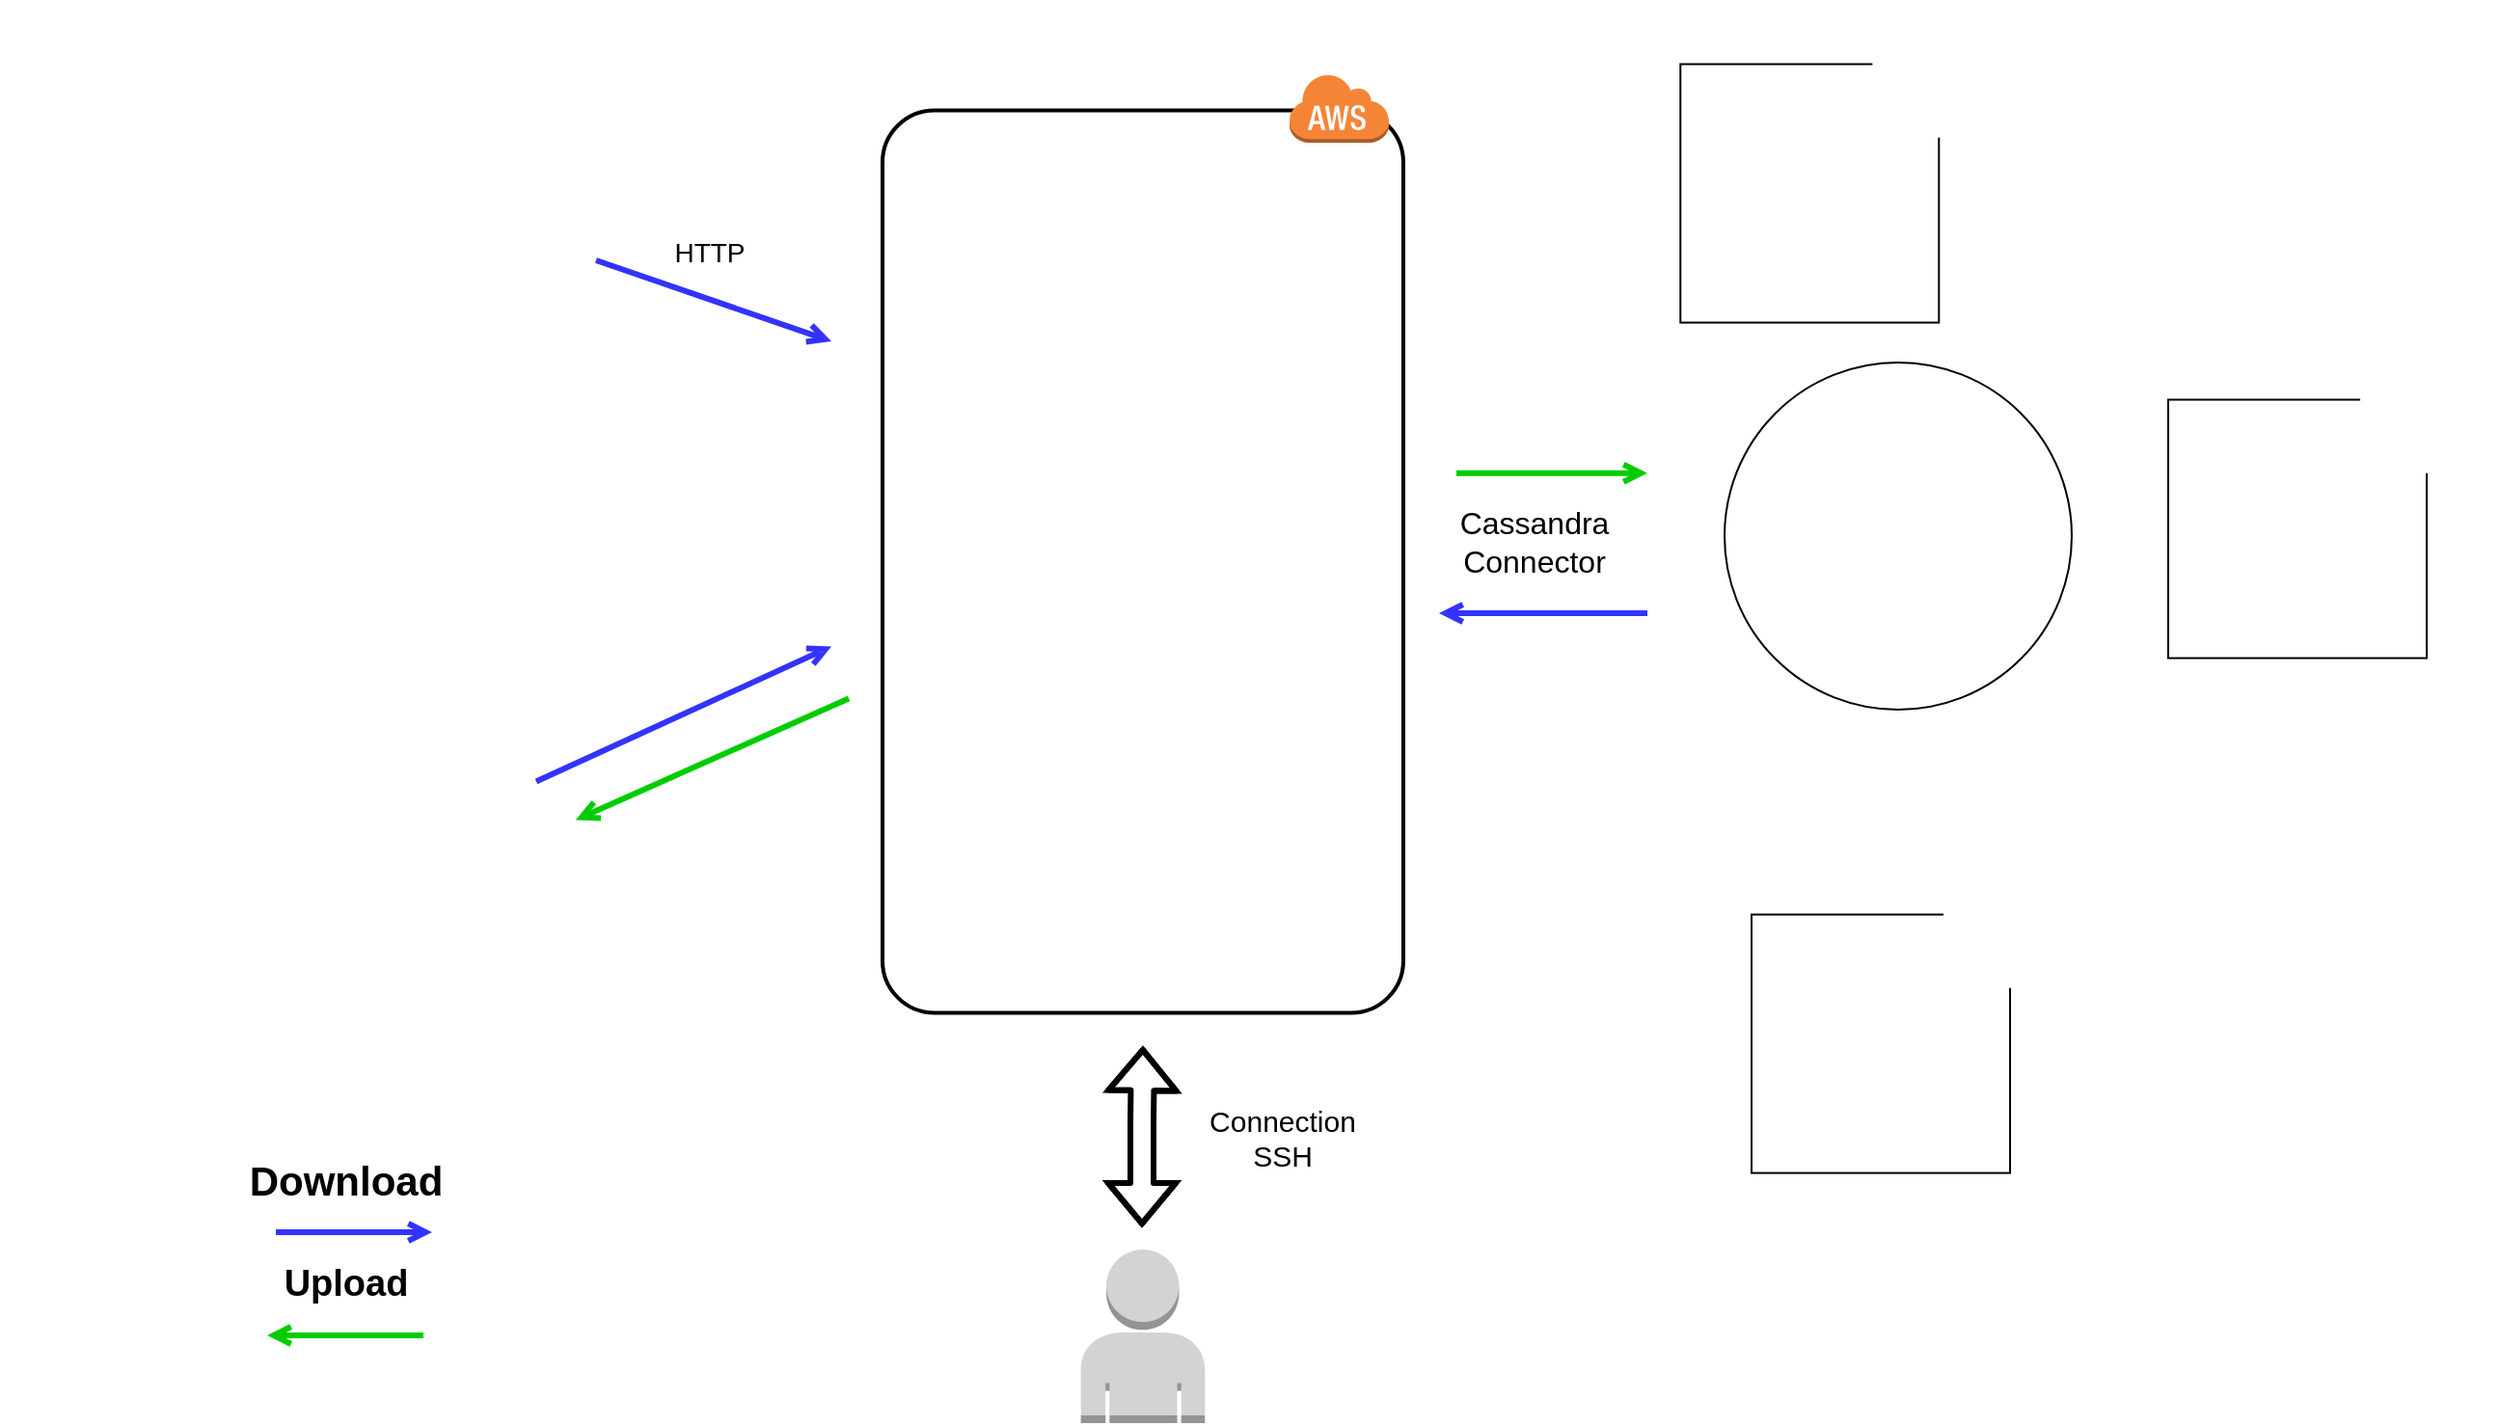 <mxfile version="12.5.5" type="device"><diagram id="-06_gPr4yeR8YVDVx8F9" name="Page-1"><mxGraphModel dx="1422" dy="756" grid="1" gridSize="9" guides="1" tooltips="1" connect="1" arrows="1" fold="1" page="1" pageScale="1" pageWidth="850" pageHeight="1100" background="none" math="0" shadow="0"><root><mxCell id="0"/><mxCell id="1" parent="0"/><mxCell id="CbJPSaiTDI73XYysqVAq-9" value="" style="ellipse;whiteSpace=wrap;html=1;aspect=fixed;fillColor=none;" vertex="1" parent="1"><mxGeometry x="940" y="224" width="180" height="180" as="geometry"/></mxCell><mxCell id="CbJPSaiTDI73XYysqVAq-1" value="" style="shape=image;imageAspect=0;aspect=fixed;verticalLabelPosition=bottom;verticalAlign=top;image=https://www.sndkcorp.com/wp-content/uploads/2019/09/amazon-ec2.png;" vertex="1" parent="1"><mxGeometry x="1000" y="250" width="241.74" height="154.44" as="geometry"/></mxCell><mxCell id="CbJPSaiTDI73XYysqVAq-2" value="" style="shape=image;imageAspect=0;aspect=fixed;verticalLabelPosition=bottom;verticalAlign=top;image=https://blog.ippon.tech/content/images/2019/05/word-image.png;" vertex="1" parent="1"><mxGeometry x="550" y="271.22" width="216.07" height="100" as="geometry"/></mxCell><mxCell id="CbJPSaiTDI73XYysqVAq-4" value="" style="shape=image;imageAspect=0;aspect=fixed;verticalLabelPosition=bottom;verticalAlign=top;image=https://upload.wikimedia.org/wikipedia/commons/thumb/f/f3/Apache_Spark_logo.svg/1200px-Apache_Spark_logo.svg.png;" vertex="1" parent="1"><mxGeometry x="540" y="110" width="191.88" height="100" as="geometry"/></mxCell><mxCell id="CbJPSaiTDI73XYysqVAq-6" value="" style="shape=image;verticalLabelPosition=bottom;labelBackgroundColor=#ffffff;verticalAlign=top;aspect=fixed;imageAspect=0;image=https://www.nexaops.com/images/apachezepplin.png;" vertex="1" parent="1"><mxGeometry x="540" y="423.0" width="196.96" height="132" as="geometry"/></mxCell><mxCell id="CbJPSaiTDI73XYysqVAq-18" value="" style="rounded=0;orthogonalLoop=1;jettySize=auto;html=1;strokeWidth=3;endArrow=open;endFill=0;fillColor=#d80073;strokeColor=#3333FF;" edge="1" parent="1"><mxGeometry x="-0.029" y="38" relative="1" as="geometry"><mxPoint x="355" y="171" as="sourcePoint"/><mxPoint x="477" y="213" as="targetPoint"/><mxPoint as="offset"/></mxGeometry></mxCell><mxCell id="CbJPSaiTDI73XYysqVAq-8" value="" style="shape=image;verticalLabelPosition=bottom;labelBackgroundColor=#ffffff;verticalAlign=top;aspect=fixed;imageAspect=0;image=https://blog.gdeltproject.org/wp-content/uploads/2015-gdelt-api.png;" vertex="1" parent="1"><mxGeometry x="80" y="116.78" width="260" height="100" as="geometry"/></mxCell><mxCell id="CbJPSaiTDI73XYysqVAq-12" value="" style="shape=image;imageAspect=0;aspect=fixed;verticalLabelPosition=bottom;verticalAlign=top;image=https://www.sndkcorp.com/wp-content/uploads/2019/09/amazon-ec2.png;" vertex="1" parent="1"><mxGeometry x="890" y="354" width="241.74" height="154.44" as="geometry"/></mxCell><mxCell id="CbJPSaiTDI73XYysqVAq-13" value="" style="shape=image;imageAspect=0;aspect=fixed;verticalLabelPosition=bottom;verticalAlign=top;image=https://www.sndkcorp.com/wp-content/uploads/2019/09/amazon-ec2.png;" vertex="1" parent="1"><mxGeometry x="837" y="216.78" width="241.74" height="154.44" as="geometry"/></mxCell><mxCell id="CbJPSaiTDI73XYysqVAq-15" value="" style="shape=image;verticalLabelPosition=bottom;labelBackgroundColor=#ffffff;verticalAlign=top;aspect=fixed;imageAspect=0;image=https://miro.medium.com/max/1160/1*DHe24MbDHtbkOeIJzxrfdA.png;" vertex="1" parent="1"><mxGeometry x="46.96" y="448.97" width="326.08" height="112.25" as="geometry"/></mxCell><mxCell id="CbJPSaiTDI73XYysqVAq-20" value="" style="rounded=0;orthogonalLoop=1;jettySize=auto;html=1;strokeWidth=3;endArrow=none;endFill=0;startArrow=open;startFill=0;strokeColor=#00CC00;" edge="1" parent="1"><mxGeometry x="-0.029" y="38" relative="1" as="geometry"><mxPoint x="344.389" y="461.22" as="sourcePoint"/><mxPoint x="486" y="398.22" as="targetPoint"/><mxPoint as="offset"/></mxGeometry></mxCell><mxCell id="CbJPSaiTDI73XYysqVAq-21" value="" style="rounded=0;orthogonalLoop=1;jettySize=auto;html=1;strokeWidth=3;endArrow=open;endFill=0;fillColor=#d80073;strokeColor=#3333FF;" edge="1" parent="1"><mxGeometry x="-0.029" y="38" relative="1" as="geometry"><mxPoint x="324" y="441.22" as="sourcePoint"/><mxPoint x="477" y="371.22" as="targetPoint"/><mxPoint as="offset"/></mxGeometry></mxCell><mxCell id="CbJPSaiTDI73XYysqVAq-22" value="" style="rounded=0;orthogonalLoop=1;jettySize=auto;html=1;strokeWidth=3;endArrow=none;endFill=0;startArrow=open;startFill=0;strokeColor=#3333FF;" edge="1" parent="1"><mxGeometry x="-0.029" y="38" relative="1" as="geometry"><mxPoint x="792" y="354" as="sourcePoint"/><mxPoint x="900" y="354" as="targetPoint"/><mxPoint as="offset"/></mxGeometry></mxCell><mxCell id="CbJPSaiTDI73XYysqVAq-23" value="" style="rounded=0;orthogonalLoop=1;jettySize=auto;html=1;strokeWidth=3;endArrow=open;endFill=0;fillColor=#d80073;strokeColor=#00CC00;" edge="1" parent="1"><mxGeometry x="-0.029" y="38" relative="1" as="geometry"><mxPoint x="801" y="281.35" as="sourcePoint"/><mxPoint x="900" y="281.35" as="targetPoint"/><mxPoint as="offset"/></mxGeometry></mxCell><mxCell id="CbJPSaiTDI73XYysqVAq-37" value="" style="whiteSpace=wrap;html=1;aspect=fixed;fillColor=none;" vertex="1" parent="1"><mxGeometry x="917.13" y="69.27" width="134.02" height="134.02" as="geometry"/></mxCell><mxCell id="CbJPSaiTDI73XYysqVAq-38" value="" style="shape=image;imageAspect=0;aspect=fixed;verticalLabelPosition=bottom;verticalAlign=top;image=https://upload.wikimedia.org/wikipedia/commons/thumb/5/5e/Cassandra_logo.svg/1200px-Cassandra_logo.svg.png;" vertex="1" parent="1"><mxGeometry x="928.26" y="96.21" width="111.76" height="74.79" as="geometry"/></mxCell><mxCell id="CbJPSaiTDI73XYysqVAq-39" value="" style="shape=image;verticalLabelPosition=bottom;labelBackgroundColor=#ffffff;verticalAlign=top;aspect=fixed;imageAspect=0;image=https://cdn.iconscout.com/icon/free/png-256/docker-226091.png;imageBackground=#FFFFFF;" vertex="1" parent="1"><mxGeometry x="1016.67" y="36.0" width="71.35" height="71.35" as="geometry"/></mxCell><mxCell id="CbJPSaiTDI73XYysqVAq-40" value="" style="whiteSpace=wrap;html=1;aspect=fixed;fillColor=none;" vertex="1" parent="1"><mxGeometry x="1170" y="243.27" width="134.02" height="134.02" as="geometry"/></mxCell><mxCell id="CbJPSaiTDI73XYysqVAq-41" value="" style="shape=image;imageAspect=0;aspect=fixed;verticalLabelPosition=bottom;verticalAlign=top;image=https://upload.wikimedia.org/wikipedia/commons/thumb/5/5e/Cassandra_logo.svg/1200px-Cassandra_logo.svg.png;" vertex="1" parent="1"><mxGeometry x="1181.13" y="270.21" width="111.76" height="74.79" as="geometry"/></mxCell><mxCell id="CbJPSaiTDI73XYysqVAq-42" value="" style="shape=image;verticalLabelPosition=bottom;labelBackgroundColor=#ffffff;verticalAlign=top;aspect=fixed;imageAspect=0;image=https://cdn.iconscout.com/icon/free/png-256/docker-226091.png;imageBackground=#FFFFFF;" vertex="1" parent="1"><mxGeometry x="1269.54" y="210" width="71.35" height="71.35" as="geometry"/></mxCell><mxCell id="CbJPSaiTDI73XYysqVAq-43" value="" style="whiteSpace=wrap;html=1;aspect=fixed;fillColor=none;" vertex="1" parent="1"><mxGeometry x="954" y="510.27" width="134.02" height="134.02" as="geometry"/></mxCell><mxCell id="CbJPSaiTDI73XYysqVAq-44" value="" style="shape=image;imageAspect=0;aspect=fixed;verticalLabelPosition=bottom;verticalAlign=top;image=https://upload.wikimedia.org/wikipedia/commons/thumb/5/5e/Cassandra_logo.svg/1200px-Cassandra_logo.svg.png;" vertex="1" parent="1"><mxGeometry x="965.13" y="537.21" width="111.76" height="74.79" as="geometry"/></mxCell><mxCell id="CbJPSaiTDI73XYysqVAq-45" value="" style="shape=image;verticalLabelPosition=bottom;labelBackgroundColor=#ffffff;verticalAlign=top;aspect=fixed;imageAspect=0;image=https://cdn.iconscout.com/icon/free/png-256/docker-226091.png;imageBackground=#FFFFFF;" vertex="1" parent="1"><mxGeometry x="1053.54" y="477" width="71.35" height="71.35" as="geometry"/></mxCell><mxCell id="CbJPSaiTDI73XYysqVAq-47" value="" style="outlineConnect=0;dashed=0;verticalLabelPosition=bottom;verticalAlign=top;align=center;html=1;shape=mxgraph.aws3.user;fillColor=#D2D3D3;gradientColor=none;" vertex="1" parent="1"><mxGeometry x="606.33" y="684" width="64.29" height="90" as="geometry"/></mxCell><mxCell id="CbJPSaiTDI73XYysqVAq-50" value="" style="shape=flexArrow;endArrow=classic;startArrow=classic;html=1;strokeColor=#000000;strokeWidth=3;entryX=0.5;entryY=1;entryDx=0;entryDy=0;" edge="1" parent="1"><mxGeometry width="50" height="50" relative="1" as="geometry"><mxPoint x="638" y="672" as="sourcePoint"/><mxPoint x="638.48" y="579" as="targetPoint"/><Array as="points"><mxPoint x="638" y="645"/><mxPoint x="638" y="618"/></Array></mxGeometry></mxCell><mxCell id="CbJPSaiTDI73XYysqVAq-51" value="" style="rounded=1;arcSize=10;dashed=0;fillColor=none;gradientColor=none;strokeWidth=2;" vertex="1" parent="1"><mxGeometry x="503.48" y="93.22" width="270" height="468" as="geometry"/></mxCell><mxCell id="CbJPSaiTDI73XYysqVAq-52" value="" style="dashed=0;html=1;shape=mxgraph.aws3.cloud;fillColor=#F58536;gradientColor=none;dashed=0;direction=east;" vertex="1" parent="1"><mxGeometry x="714.07" y="74.0" width="52" height="36" as="geometry"/></mxCell><mxCell id="CbJPSaiTDI73XYysqVAq-53" value="&lt;font style=&quot;font-size: 21px&quot;&gt;&lt;b&gt;Download&lt;/b&gt;&lt;/font&gt;" style="text;html=1;resizable=0;autosize=1;align=center;verticalAlign=middle;points=[];fillColor=none;strokeColor=none;rounded=0;" vertex="1" parent="1"><mxGeometry x="162" y="639" width="126" height="18" as="geometry"/></mxCell><mxCell id="CbJPSaiTDI73XYysqVAq-55" value="" style="rounded=0;orthogonalLoop=1;jettySize=auto;html=1;strokeWidth=3;endArrow=open;endFill=0;fillColor=#d80073;strokeColor=#3333FF;" edge="1" parent="1"><mxGeometry x="-0.029" y="38" relative="1" as="geometry"><mxPoint x="189" y="675" as="sourcePoint"/><mxPoint x="270" y="675" as="targetPoint"/><mxPoint as="offset"/></mxGeometry></mxCell><mxCell id="CbJPSaiTDI73XYysqVAq-57" value="" style="rounded=0;orthogonalLoop=1;jettySize=auto;html=1;strokeWidth=3;endArrow=none;endFill=0;startArrow=open;startFill=0;strokeColor=#00CC00;" edge="1" parent="1"><mxGeometry x="-0.029" y="38" relative="1" as="geometry"><mxPoint x="184.5" y="728.5" as="sourcePoint"/><mxPoint x="265.5" y="728.5" as="targetPoint"/><mxPoint as="offset"/></mxGeometry></mxCell><mxCell id="CbJPSaiTDI73XYysqVAq-58" value="&lt;font style=&quot;font-size: 19px&quot;&gt;&lt;b&gt;Upload&lt;/b&gt;&lt;/font&gt;" style="text;html=1;resizable=0;autosize=1;align=center;verticalAlign=middle;points=[];fillColor=none;strokeColor=none;rounded=0;" vertex="1" parent="1"><mxGeometry x="180" y="693" width="90" height="18" as="geometry"/></mxCell><mxCell id="CbJPSaiTDI73XYysqVAq-59" value="&lt;div style=&quot;font-size: 15px&quot;&gt;&lt;font style=&quot;font-size: 15px&quot;&gt;Connection&lt;/font&gt;&lt;/div&gt;&lt;div style=&quot;font-size: 15px&quot;&gt;&lt;font style=&quot;font-size: 15px&quot;&gt;SSH&lt;/font&gt;&lt;br&gt;&lt;/div&gt;" style="text;html=1;strokeColor=none;fillColor=none;align=center;verticalAlign=middle;whiteSpace=wrap;rounded=0;" vertex="1" parent="1"><mxGeometry x="666" y="603" width="90" height="45" as="geometry"/></mxCell><mxCell id="CbJPSaiTDI73XYysqVAq-60" value="&lt;font style=&quot;font-size: 16px&quot;&gt;Cassandra Connector&lt;/font&gt;" style="text;html=1;strokeColor=none;fillColor=none;align=center;verticalAlign=middle;whiteSpace=wrap;rounded=0;" vertex="1" parent="1"><mxGeometry x="783" y="289.27" width="117" height="55.73" as="geometry"/></mxCell><mxCell id="CbJPSaiTDI73XYysqVAq-61" value="HTTP" style="text;html=1;strokeColor=none;fillColor=none;align=center;verticalAlign=middle;whiteSpace=wrap;rounded=0;fontSize=14;" vertex="1" parent="1"><mxGeometry x="387" y="155.17" width="54" height="23.22" as="geometry"/></mxCell></root></mxGraphModel></diagram></mxfile>